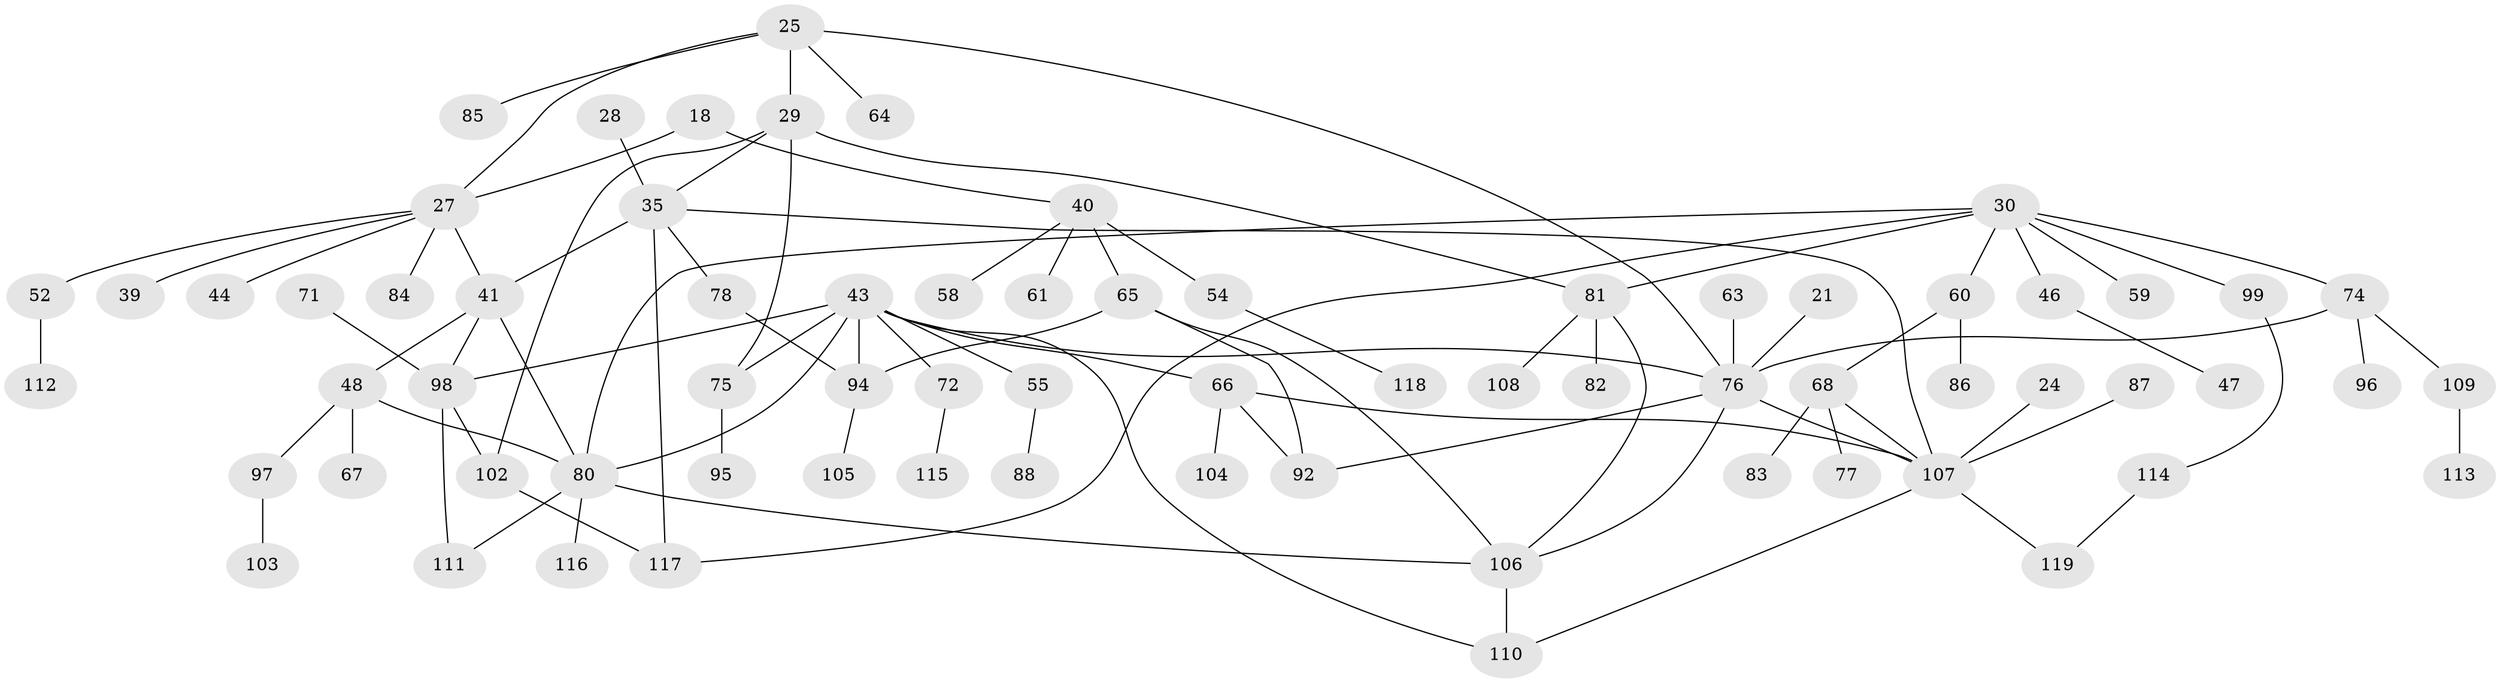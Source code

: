 // original degree distribution, {5: 0.06722689075630252, 3: 0.18487394957983194, 7: 0.025210084033613446, 6: 0.01680672268907563, 8: 0.01680672268907563, 2: 0.29411764705882354, 1: 0.31092436974789917, 4: 0.08403361344537816}
// Generated by graph-tools (version 1.1) at 2025/46/03/04/25 21:46:11]
// undirected, 71 vertices, 94 edges
graph export_dot {
graph [start="1"]
  node [color=gray90,style=filled];
  18;
  21;
  24;
  25 [super="+5"];
  27 [super="+15+11"];
  28;
  29 [super="+2+1"];
  30 [super="+23"];
  35 [super="+3"];
  39;
  40 [super="+32"];
  41 [super="+4"];
  43 [super="+36"];
  44;
  46;
  47;
  48 [super="+37"];
  52;
  54;
  55;
  58;
  59;
  60;
  61;
  63;
  64;
  65;
  66 [super="+51+49"];
  67;
  68;
  71;
  72;
  74;
  75 [super="+38"];
  76 [super="+69+45+57"];
  77;
  78;
  80 [super="+20+16"];
  81;
  82;
  83;
  84;
  85;
  86;
  87;
  88;
  92 [super="+89"];
  94 [super="+56"];
  95;
  96;
  97;
  98 [super="+31+33+90"];
  99;
  102 [super="+91"];
  103;
  104;
  105;
  106 [super="+62+79"];
  107 [super="+34"];
  108;
  109;
  110 [super="+101+26"];
  111 [super="+73"];
  112;
  113;
  114;
  115;
  116;
  117 [super="+100"];
  118;
  119;
  18 -- 40;
  18 -- 27;
  21 -- 76;
  24 -- 107;
  25 -- 64;
  25 -- 85;
  25 -- 29;
  25 -- 27;
  25 -- 76;
  27 -- 52;
  27 -- 41 [weight=2];
  27 -- 84;
  27 -- 39;
  27 -- 44;
  28 -- 35;
  29 -- 35;
  29 -- 81;
  29 -- 75;
  29 -- 102;
  30 -- 59 [weight=2];
  30 -- 60 [weight=2];
  30 -- 74;
  30 -- 99;
  30 -- 46;
  30 -- 81;
  30 -- 80;
  30 -- 117;
  35 -- 41 [weight=2];
  35 -- 78;
  35 -- 107;
  35 -- 117;
  40 -- 58;
  40 -- 61;
  40 -- 65 [weight=2];
  40 -- 54;
  41 -- 48;
  41 -- 98;
  41 -- 80;
  43 -- 72;
  43 -- 110;
  43 -- 55;
  43 -- 80 [weight=2];
  43 -- 75;
  43 -- 66 [weight=2];
  43 -- 76;
  43 -- 94;
  43 -- 98;
  46 -- 47;
  48 -- 97;
  48 -- 67;
  48 -- 80 [weight=2];
  52 -- 112;
  54 -- 118;
  55 -- 88;
  60 -- 68;
  60 -- 86;
  63 -- 76;
  65 -- 106;
  65 -- 94;
  65 -- 92;
  66 -- 104;
  66 -- 107;
  66 -- 92;
  68 -- 77;
  68 -- 83;
  68 -- 107;
  71 -- 98;
  72 -- 115;
  74 -- 96;
  74 -- 109;
  74 -- 76;
  75 -- 95;
  76 -- 92;
  76 -- 107 [weight=2];
  76 -- 106;
  78 -- 94;
  80 -- 116;
  80 -- 106;
  80 -- 111;
  81 -- 82;
  81 -- 108;
  81 -- 106;
  87 -- 107;
  94 -- 105;
  97 -- 103;
  98 -- 111;
  98 -- 102;
  99 -- 114;
  102 -- 117;
  106 -- 110;
  107 -- 119;
  107 -- 110;
  109 -- 113;
  114 -- 119;
}
